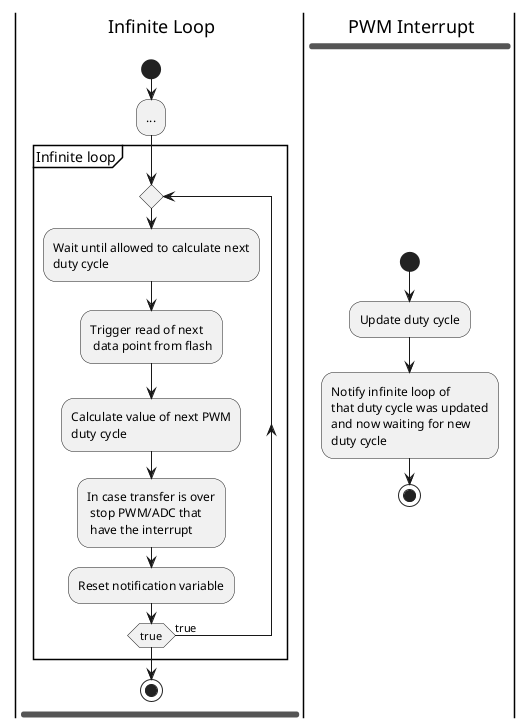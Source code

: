 @startuml
'https://plantuml.com/activity-diagram-beta
|a| Infinite Loop
|b| PWM Interrupt

fork
|a|
-[hidden]->
start

:...;

partition Infinite loop{

repeat
 :Wait until allowed to calculate next
 duty cycle;
:Trigger read of next
 data point from flash;
:Calculate value of next PWM
duty cycle;
:In case transfer is over
 stop PWM/ADC that
 have the interrupt;
:Reset notification variable;


repeat while (true) is (true)

}
stop
fork again
|b|
-[hidden]->
start
:Update duty cycle;
:Notify infinite loop of
that duty cycle was updated
and now waiting for new
duty cycle;
stop


@enduml